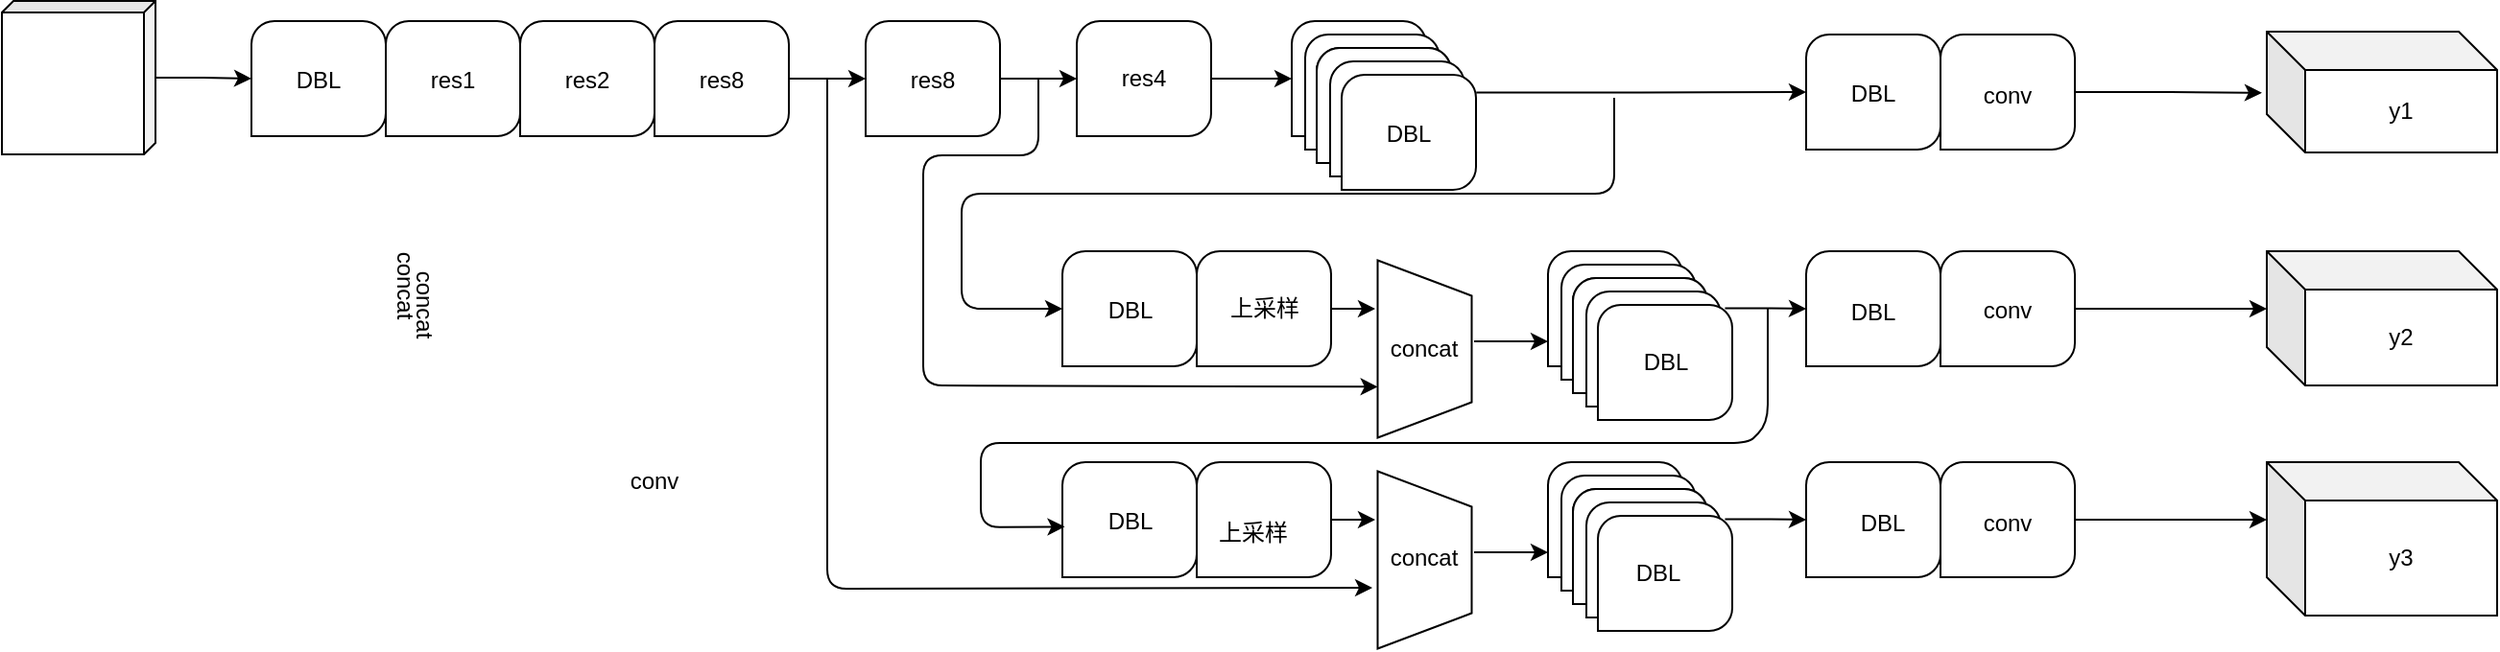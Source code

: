 <mxfile version="12.8.1" type="github"><diagram id="cxJui8YIb2qXLyrM7N-O" name="Page-1"><mxGraphModel dx="2379" dy="689" grid="1" gridSize="10" guides="1" tooltips="1" connect="1" arrows="1" fold="1" page="1" pageScale="1" pageWidth="827" pageHeight="1169" math="0" shadow="0"><root><mxCell id="0"/><mxCell id="1" parent="0"/><mxCell id="h7xeCGE2rYM3C8ICNuwG-74" value="" style="edgeStyle=orthogonalEdgeStyle;rounded=0;orthogonalLoop=1;jettySize=auto;html=1;" edge="1" parent="1" source="h7xeCGE2rYM3C8ICNuwG-2" target="h7xeCGE2rYM3C8ICNuwG-73"><mxGeometry relative="1" as="geometry"/></mxCell><mxCell id="h7xeCGE2rYM3C8ICNuwG-2" value="" style="shape=cube;whiteSpace=wrap;html=1;boundedLbl=1;backgroundOutline=1;darkOpacity=0.05;darkOpacity2=0.1;rotation=90;size=6;" vertex="1" parent="1"><mxGeometry x="-20" y="119.5" width="80" height="80" as="geometry"/></mxCell><mxCell id="h7xeCGE2rYM3C8ICNuwG-28" value="" style="edgeStyle=orthogonalEdgeStyle;rounded=0;orthogonalLoop=1;jettySize=auto;html=1;entryX=-0.021;entryY=0.506;entryDx=0;entryDy=0;entryPerimeter=0;" edge="1" parent="1" source="h7xeCGE2rYM3C8ICNuwG-4" target="h7xeCGE2rYM3C8ICNuwG-29"><mxGeometry relative="1" as="geometry"><mxPoint x="1140" y="167" as="targetPoint"/></mxGeometry></mxCell><mxCell id="h7xeCGE2rYM3C8ICNuwG-4" value="" style="verticalLabelPosition=bottom;verticalAlign=top;html=1;shape=mxgraph.basic.three_corner_round_rect;dx=6;" vertex="1" parent="1"><mxGeometry x="990" y="137" width="70" height="60" as="geometry"/></mxCell><mxCell id="h7xeCGE2rYM3C8ICNuwG-10" value="" style="verticalLabelPosition=bottom;verticalAlign=top;html=1;shape=mxgraph.basic.three_corner_round_rect;dx=6;" vertex="1" parent="1"><mxGeometry x="180" y="130" width="70" height="60" as="geometry"/></mxCell><mxCell id="h7xeCGE2rYM3C8ICNuwG-11" value="" style="verticalLabelPosition=bottom;verticalAlign=top;html=1;shape=mxgraph.basic.three_corner_round_rect;dx=6;" vertex="1" parent="1"><mxGeometry x="250" y="130" width="70" height="60" as="geometry"/></mxCell><mxCell id="h7xeCGE2rYM3C8ICNuwG-14" value="" style="edgeStyle=orthogonalEdgeStyle;rounded=0;orthogonalLoop=1;jettySize=auto;html=1;" edge="1" parent="1" source="h7xeCGE2rYM3C8ICNuwG-12" target="h7xeCGE2rYM3C8ICNuwG-13"><mxGeometry relative="1" as="geometry"/></mxCell><mxCell id="h7xeCGE2rYM3C8ICNuwG-12" value="" style="verticalLabelPosition=bottom;verticalAlign=top;html=1;shape=mxgraph.basic.three_corner_round_rect;dx=6;" vertex="1" parent="1"><mxGeometry x="320" y="130" width="70" height="60" as="geometry"/></mxCell><mxCell id="h7xeCGE2rYM3C8ICNuwG-16" value="" style="edgeStyle=orthogonalEdgeStyle;rounded=0;orthogonalLoop=1;jettySize=auto;html=1;" edge="1" parent="1" source="h7xeCGE2rYM3C8ICNuwG-13" target="h7xeCGE2rYM3C8ICNuwG-15"><mxGeometry relative="1" as="geometry"/></mxCell><mxCell id="h7xeCGE2rYM3C8ICNuwG-13" value="" style="verticalLabelPosition=bottom;verticalAlign=top;html=1;shape=mxgraph.basic.three_corner_round_rect;dx=6;" vertex="1" parent="1"><mxGeometry x="430" y="130" width="70" height="60" as="geometry"/></mxCell><mxCell id="h7xeCGE2rYM3C8ICNuwG-18" value="" style="edgeStyle=orthogonalEdgeStyle;rounded=0;orthogonalLoop=1;jettySize=auto;html=1;" edge="1" parent="1" source="h7xeCGE2rYM3C8ICNuwG-15" target="h7xeCGE2rYM3C8ICNuwG-17"><mxGeometry relative="1" as="geometry"/></mxCell><mxCell id="h7xeCGE2rYM3C8ICNuwG-15" value="" style="verticalLabelPosition=bottom;verticalAlign=top;html=1;shape=mxgraph.basic.three_corner_round_rect;dx=6;" vertex="1" parent="1"><mxGeometry x="540" y="130" width="70" height="60" as="geometry"/></mxCell><mxCell id="h7xeCGE2rYM3C8ICNuwG-17" value="" style="verticalLabelPosition=bottom;verticalAlign=top;html=1;shape=mxgraph.basic.three_corner_round_rect;dx=6;" vertex="1" parent="1"><mxGeometry x="652" y="130" width="70" height="60" as="geometry"/></mxCell><mxCell id="h7xeCGE2rYM3C8ICNuwG-19" value="" style="verticalLabelPosition=bottom;verticalAlign=top;html=1;shape=mxgraph.basic.three_corner_round_rect;dx=6;" vertex="1" parent="1"><mxGeometry x="659" y="137" width="70" height="60" as="geometry"/></mxCell><mxCell id="h7xeCGE2rYM3C8ICNuwG-20" value="" style="verticalLabelPosition=bottom;verticalAlign=top;html=1;shape=mxgraph.basic.three_corner_round_rect;dx=6;" vertex="1" parent="1"><mxGeometry x="665" y="144" width="70" height="60" as="geometry"/></mxCell><mxCell id="h7xeCGE2rYM3C8ICNuwG-21" value="" style="verticalLabelPosition=bottom;verticalAlign=top;html=1;shape=mxgraph.basic.three_corner_round_rect;dx=6;" vertex="1" parent="1"><mxGeometry x="665" y="144" width="70" height="60" as="geometry"/></mxCell><mxCell id="h7xeCGE2rYM3C8ICNuwG-22" value="" style="verticalLabelPosition=bottom;verticalAlign=top;html=1;shape=mxgraph.basic.three_corner_round_rect;dx=6;" vertex="1" parent="1"><mxGeometry x="672" y="151" width="70" height="60" as="geometry"/></mxCell><mxCell id="h7xeCGE2rYM3C8ICNuwG-26" value="" style="edgeStyle=orthogonalEdgeStyle;rounded=0;orthogonalLoop=1;jettySize=auto;html=1;exitX=1.002;exitY=0.155;exitDx=0;exitDy=0;exitPerimeter=0;" edge="1" parent="1" source="h7xeCGE2rYM3C8ICNuwG-23" target="h7xeCGE2rYM3C8ICNuwG-24"><mxGeometry relative="1" as="geometry"/></mxCell><mxCell id="h7xeCGE2rYM3C8ICNuwG-23" value="" style="verticalLabelPosition=bottom;verticalAlign=top;html=1;shape=mxgraph.basic.three_corner_round_rect;dx=6;" vertex="1" parent="1"><mxGeometry x="678" y="158" width="70" height="60" as="geometry"/></mxCell><mxCell id="h7xeCGE2rYM3C8ICNuwG-24" value="" style="verticalLabelPosition=bottom;verticalAlign=top;html=1;shape=mxgraph.basic.three_corner_round_rect;dx=6;" vertex="1" parent="1"><mxGeometry x="920" y="137" width="70" height="60" as="geometry"/></mxCell><mxCell id="h7xeCGE2rYM3C8ICNuwG-29" value="y1" style="shape=cube;whiteSpace=wrap;html=1;boundedLbl=1;backgroundOutline=1;darkOpacity=0.05;darkOpacity2=0.1;" vertex="1" parent="1"><mxGeometry x="1160" y="135.5" width="120" height="63" as="geometry"/></mxCell><mxCell id="h7xeCGE2rYM3C8ICNuwG-42" value="" style="edgeStyle=orthogonalEdgeStyle;rounded=0;orthogonalLoop=1;jettySize=auto;html=1;" edge="1" parent="1" source="h7xeCGE2rYM3C8ICNuwG-30"><mxGeometry relative="1" as="geometry"><mxPoint x="695.5" y="280" as="targetPoint"/></mxGeometry></mxCell><mxCell id="h7xeCGE2rYM3C8ICNuwG-30" value="" style="verticalLabelPosition=bottom;verticalAlign=top;html=1;shape=mxgraph.basic.three_corner_round_rect;dx=6;" vertex="1" parent="1"><mxGeometry x="602.5" y="250" width="70" height="60" as="geometry"/></mxCell><mxCell id="h7xeCGE2rYM3C8ICNuwG-31" value="" style="verticalLabelPosition=bottom;verticalAlign=top;html=1;shape=mxgraph.basic.three_corner_round_rect;dx=6;" vertex="1" parent="1"><mxGeometry x="532.5" y="250" width="70" height="60" as="geometry"/></mxCell><mxCell id="h7xeCGE2rYM3C8ICNuwG-34" value="" style="verticalLabelPosition=bottom;verticalAlign=top;html=1;shape=mxgraph.basic.three_corner_round_rect;dx=6;" vertex="1" parent="1"><mxGeometry x="785.5" y="250" width="70" height="60" as="geometry"/></mxCell><mxCell id="h7xeCGE2rYM3C8ICNuwG-35" value="" style="verticalLabelPosition=bottom;verticalAlign=top;html=1;shape=mxgraph.basic.three_corner_round_rect;dx=6;" vertex="1" parent="1"><mxGeometry x="792.5" y="257" width="70" height="60" as="geometry"/></mxCell><mxCell id="h7xeCGE2rYM3C8ICNuwG-36" value="" style="verticalLabelPosition=bottom;verticalAlign=top;html=1;shape=mxgraph.basic.three_corner_round_rect;dx=6;" vertex="1" parent="1"><mxGeometry x="798.5" y="264" width="70" height="60" as="geometry"/></mxCell><mxCell id="h7xeCGE2rYM3C8ICNuwG-37" value="" style="verticalLabelPosition=bottom;verticalAlign=top;html=1;shape=mxgraph.basic.three_corner_round_rect;dx=6;" vertex="1" parent="1"><mxGeometry x="798.5" y="264" width="70" height="60" as="geometry"/></mxCell><mxCell id="h7xeCGE2rYM3C8ICNuwG-38" value="" style="verticalLabelPosition=bottom;verticalAlign=top;html=1;shape=mxgraph.basic.three_corner_round_rect;dx=6;" vertex="1" parent="1"><mxGeometry x="805.5" y="271" width="70" height="60" as="geometry"/></mxCell><mxCell id="h7xeCGE2rYM3C8ICNuwG-46" value="" style="edgeStyle=orthogonalEdgeStyle;rounded=0;orthogonalLoop=1;jettySize=auto;html=1;exitX=0.946;exitY=0.03;exitDx=0;exitDy=0;exitPerimeter=0;" edge="1" parent="1" source="h7xeCGE2rYM3C8ICNuwG-39" target="h7xeCGE2rYM3C8ICNuwG-44"><mxGeometry relative="1" as="geometry"/></mxCell><mxCell id="h7xeCGE2rYM3C8ICNuwG-39" value="" style="verticalLabelPosition=bottom;verticalAlign=top;html=1;shape=mxgraph.basic.three_corner_round_rect;dx=6;" vertex="1" parent="1"><mxGeometry x="811.5" y="278" width="70" height="60" as="geometry"/></mxCell><mxCell id="h7xeCGE2rYM3C8ICNuwG-45" value="" style="edgeStyle=orthogonalEdgeStyle;rounded=0;orthogonalLoop=1;jettySize=auto;html=1;" edge="1" parent="1"><mxGeometry relative="1" as="geometry"><mxPoint x="747" y="297" as="sourcePoint"/><mxPoint x="785.5" y="297" as="targetPoint"/></mxGeometry></mxCell><mxCell id="h7xeCGE2rYM3C8ICNuwG-40" value="" style="shape=trapezoid;perimeter=trapezoidPerimeter;whiteSpace=wrap;html=1;rotation=90;" vertex="1" parent="1"><mxGeometry x="675" y="276.5" width="92.5" height="49" as="geometry"/></mxCell><mxCell id="h7xeCGE2rYM3C8ICNuwG-49" value="" style="edgeStyle=orthogonalEdgeStyle;rounded=0;orthogonalLoop=1;jettySize=auto;html=1;entryX=0;entryY=0;entryDx=0;entryDy=30;entryPerimeter=0;" edge="1" parent="1" source="h7xeCGE2rYM3C8ICNuwG-43" target="h7xeCGE2rYM3C8ICNuwG-47"><mxGeometry relative="1" as="geometry"><mxPoint x="1140" y="280" as="targetPoint"/></mxGeometry></mxCell><mxCell id="h7xeCGE2rYM3C8ICNuwG-43" value="" style="verticalLabelPosition=bottom;verticalAlign=top;html=1;shape=mxgraph.basic.three_corner_round_rect;dx=6;" vertex="1" parent="1"><mxGeometry x="990" y="250" width="70" height="60" as="geometry"/></mxCell><mxCell id="h7xeCGE2rYM3C8ICNuwG-44" value="" style="verticalLabelPosition=bottom;verticalAlign=top;html=1;shape=mxgraph.basic.three_corner_round_rect;dx=6;" vertex="1" parent="1"><mxGeometry x="920" y="250" width="70" height="60" as="geometry"/></mxCell><mxCell id="h7xeCGE2rYM3C8ICNuwG-47" value="y2" style="shape=cube;whiteSpace=wrap;html=1;boundedLbl=1;backgroundOutline=1;darkOpacity=0.05;darkOpacity2=0.1;" vertex="1" parent="1"><mxGeometry x="1160" y="250" width="120" height="70" as="geometry"/></mxCell><mxCell id="h7xeCGE2rYM3C8ICNuwG-50" value="" style="endArrow=classic;html=1;entryX=0;entryY=0.5;entryDx=0;entryDy=0;entryPerimeter=0;" edge="1" parent="1" target="h7xeCGE2rYM3C8ICNuwG-31"><mxGeometry width="50" height="50" relative="1" as="geometry"><mxPoint x="820" y="170" as="sourcePoint"/><mxPoint x="40" y="441" as="targetPoint"/><Array as="points"><mxPoint x="820" y="220"/><mxPoint x="650" y="220"/><mxPoint x="480" y="220"/><mxPoint x="480" y="280"/></Array></mxGeometry></mxCell><mxCell id="h7xeCGE2rYM3C8ICNuwG-51" value="" style="endArrow=classic;html=1;entryX=0.713;entryY=0.998;entryDx=0;entryDy=0;entryPerimeter=0;" edge="1" parent="1" target="h7xeCGE2rYM3C8ICNuwG-40"><mxGeometry width="50" height="50" relative="1" as="geometry"><mxPoint x="520" y="160" as="sourcePoint"/><mxPoint x="320" y="350" as="targetPoint"/><Array as="points"><mxPoint x="520" y="200"/><mxPoint x="460" y="200"/><mxPoint x="460" y="320"/></Array></mxGeometry></mxCell><mxCell id="h7xeCGE2rYM3C8ICNuwG-52" value="" style="edgeStyle=orthogonalEdgeStyle;rounded=0;orthogonalLoop=1;jettySize=auto;html=1;" edge="1" parent="1" source="h7xeCGE2rYM3C8ICNuwG-53"><mxGeometry relative="1" as="geometry"><mxPoint x="695.5" y="390" as="targetPoint"/></mxGeometry></mxCell><mxCell id="h7xeCGE2rYM3C8ICNuwG-53" value="" style="verticalLabelPosition=bottom;verticalAlign=top;html=1;shape=mxgraph.basic.three_corner_round_rect;dx=6;" vertex="1" parent="1"><mxGeometry x="602.5" y="360" width="70" height="60" as="geometry"/></mxCell><mxCell id="h7xeCGE2rYM3C8ICNuwG-54" value="" style="verticalLabelPosition=bottom;verticalAlign=top;html=1;shape=mxgraph.basic.three_corner_round_rect;dx=6;" vertex="1" parent="1"><mxGeometry x="532.5" y="360" width="70" height="60" as="geometry"/></mxCell><mxCell id="h7xeCGE2rYM3C8ICNuwG-55" value="" style="verticalLabelPosition=bottom;verticalAlign=top;html=1;shape=mxgraph.basic.three_corner_round_rect;dx=6;" vertex="1" parent="1"><mxGeometry x="785.5" y="360" width="70" height="60" as="geometry"/></mxCell><mxCell id="h7xeCGE2rYM3C8ICNuwG-56" value="" style="verticalLabelPosition=bottom;verticalAlign=top;html=1;shape=mxgraph.basic.three_corner_round_rect;dx=6;" vertex="1" parent="1"><mxGeometry x="792.5" y="367" width="70" height="60" as="geometry"/></mxCell><mxCell id="h7xeCGE2rYM3C8ICNuwG-57" value="" style="verticalLabelPosition=bottom;verticalAlign=top;html=1;shape=mxgraph.basic.three_corner_round_rect;dx=6;" vertex="1" parent="1"><mxGeometry x="798.5" y="374" width="70" height="60" as="geometry"/></mxCell><mxCell id="h7xeCGE2rYM3C8ICNuwG-58" value="" style="verticalLabelPosition=bottom;verticalAlign=top;html=1;shape=mxgraph.basic.three_corner_round_rect;dx=6;" vertex="1" parent="1"><mxGeometry x="798.5" y="374" width="70" height="60" as="geometry"/></mxCell><mxCell id="h7xeCGE2rYM3C8ICNuwG-59" value="" style="verticalLabelPosition=bottom;verticalAlign=top;html=1;shape=mxgraph.basic.three_corner_round_rect;dx=6;" vertex="1" parent="1"><mxGeometry x="805.5" y="381" width="70" height="60" as="geometry"/></mxCell><mxCell id="h7xeCGE2rYM3C8ICNuwG-60" value="" style="edgeStyle=orthogonalEdgeStyle;rounded=0;orthogonalLoop=1;jettySize=auto;html=1;exitX=0.946;exitY=0.03;exitDx=0;exitDy=0;exitPerimeter=0;" edge="1" parent="1" source="h7xeCGE2rYM3C8ICNuwG-61" target="h7xeCGE2rYM3C8ICNuwG-66"><mxGeometry relative="1" as="geometry"/></mxCell><mxCell id="h7xeCGE2rYM3C8ICNuwG-61" value="" style="verticalLabelPosition=bottom;verticalAlign=top;html=1;shape=mxgraph.basic.three_corner_round_rect;dx=6;" vertex="1" parent="1"><mxGeometry x="811.5" y="388" width="70" height="60" as="geometry"/></mxCell><mxCell id="h7xeCGE2rYM3C8ICNuwG-62" value="" style="edgeStyle=orthogonalEdgeStyle;rounded=0;orthogonalLoop=1;jettySize=auto;html=1;" edge="1" parent="1"><mxGeometry relative="1" as="geometry"><mxPoint x="747" y="407" as="sourcePoint"/><mxPoint x="785.5" y="407" as="targetPoint"/></mxGeometry></mxCell><mxCell id="h7xeCGE2rYM3C8ICNuwG-63" value="" style="shape=trapezoid;perimeter=trapezoidPerimeter;whiteSpace=wrap;html=1;rotation=90;" vertex="1" parent="1"><mxGeometry x="675" y="386.5" width="92.5" height="49" as="geometry"/></mxCell><mxCell id="h7xeCGE2rYM3C8ICNuwG-64" value="" style="edgeStyle=orthogonalEdgeStyle;rounded=0;orthogonalLoop=1;jettySize=auto;html=1;entryX=0;entryY=0;entryDx=0;entryDy=30;entryPerimeter=0;" edge="1" parent="1" source="h7xeCGE2rYM3C8ICNuwG-65" target="h7xeCGE2rYM3C8ICNuwG-67"><mxGeometry relative="1" as="geometry"><mxPoint x="1140" y="390" as="targetPoint"/></mxGeometry></mxCell><mxCell id="h7xeCGE2rYM3C8ICNuwG-65" value="" style="verticalLabelPosition=bottom;verticalAlign=top;html=1;shape=mxgraph.basic.three_corner_round_rect;dx=6;" vertex="1" parent="1"><mxGeometry x="990" y="360" width="70" height="60" as="geometry"/></mxCell><mxCell id="h7xeCGE2rYM3C8ICNuwG-66" value="" style="verticalLabelPosition=bottom;verticalAlign=top;html=1;shape=mxgraph.basic.three_corner_round_rect;dx=6;" vertex="1" parent="1"><mxGeometry x="920" y="360" width="70" height="60" as="geometry"/></mxCell><mxCell id="h7xeCGE2rYM3C8ICNuwG-67" value="y3" style="shape=cube;whiteSpace=wrap;html=1;boundedLbl=1;backgroundOutline=1;darkOpacity=0.05;darkOpacity2=0.1;" vertex="1" parent="1"><mxGeometry x="1160" y="360" width="120" height="80" as="geometry"/></mxCell><mxCell id="h7xeCGE2rYM3C8ICNuwG-68" value="" style="endArrow=classic;html=1;entryX=0.657;entryY=1.056;entryDx=0;entryDy=0;entryPerimeter=0;" edge="1" parent="1" target="h7xeCGE2rYM3C8ICNuwG-63"><mxGeometry width="50" height="50" relative="1" as="geometry"><mxPoint x="410" y="160" as="sourcePoint"/><mxPoint x="220" y="481" as="targetPoint"/><Array as="points"><mxPoint x="410" y="426"/></Array></mxGeometry></mxCell><mxCell id="h7xeCGE2rYM3C8ICNuwG-69" value="" style="endArrow=classic;html=1;entryX=0.018;entryY=0.561;entryDx=0;entryDy=0;entryPerimeter=0;" edge="1" parent="1" target="h7xeCGE2rYM3C8ICNuwG-54"><mxGeometry width="50" height="50" relative="1" as="geometry"><mxPoint x="900" y="280" as="sourcePoint"/><mxPoint x="504.5" y="458" as="targetPoint"/><Array as="points"><mxPoint x="900" y="340"/><mxPoint x="890" y="350"/><mxPoint x="490" y="350"/><mxPoint x="490" y="394"/></Array></mxGeometry></mxCell><mxCell id="h7xeCGE2rYM3C8ICNuwG-73" value="" style="verticalLabelPosition=bottom;verticalAlign=top;html=1;shape=mxgraph.basic.three_corner_round_rect;dx=6;" vertex="1" parent="1"><mxGeometry x="110" y="130" width="70" height="60" as="geometry"/></mxCell><mxCell id="h7xeCGE2rYM3C8ICNuwG-75" value="res2" style="text;html=1;strokeColor=none;fillColor=none;align=center;verticalAlign=middle;whiteSpace=wrap;rounded=0;" vertex="1" parent="1"><mxGeometry x="265" y="151" width="40" height="20" as="geometry"/></mxCell><mxCell id="h7xeCGE2rYM3C8ICNuwG-76" value="res1" style="text;html=1;strokeColor=none;fillColor=none;align=center;verticalAlign=middle;whiteSpace=wrap;rounded=0;" vertex="1" parent="1"><mxGeometry x="195" y="151" width="40" height="20" as="geometry"/></mxCell><mxCell id="h7xeCGE2rYM3C8ICNuwG-77" value="res8" style="text;html=1;strokeColor=none;fillColor=none;align=center;verticalAlign=middle;whiteSpace=wrap;rounded=0;" vertex="1" parent="1"><mxGeometry x="335" y="151" width="40" height="20" as="geometry"/></mxCell><mxCell id="h7xeCGE2rYM3C8ICNuwG-78" value="res4" style="text;html=1;strokeColor=none;fillColor=none;align=center;verticalAlign=middle;whiteSpace=wrap;rounded=0;" vertex="1" parent="1"><mxGeometry x="555" y="150" width="40" height="20" as="geometry"/></mxCell><mxCell id="h7xeCGE2rYM3C8ICNuwG-79" value="res8" style="text;html=1;strokeColor=none;fillColor=none;align=center;verticalAlign=middle;whiteSpace=wrap;rounded=0;" vertex="1" parent="1"><mxGeometry x="445" y="151" width="40" height="20" as="geometry"/></mxCell><mxCell id="h7xeCGE2rYM3C8ICNuwG-80" value="DBL" style="text;html=1;strokeColor=none;fillColor=none;align=center;verticalAlign=middle;whiteSpace=wrap;rounded=0;" vertex="1" parent="1"><mxGeometry x="125" y="151" width="40" height="20" as="geometry"/></mxCell><mxCell id="h7xeCGE2rYM3C8ICNuwG-81" value="DBL" style="text;html=1;strokeColor=none;fillColor=none;align=center;verticalAlign=middle;whiteSpace=wrap;rounded=0;" vertex="1" parent="1"><mxGeometry x="693" y="178.5" width="40" height="20" as="geometry"/></mxCell><mxCell id="h7xeCGE2rYM3C8ICNuwG-82" value="DBL" style="text;html=1;strokeColor=none;fillColor=none;align=center;verticalAlign=middle;whiteSpace=wrap;rounded=0;" vertex="1" parent="1"><mxGeometry x="547.5" y="271" width="40" height="20" as="geometry"/></mxCell><mxCell id="h7xeCGE2rYM3C8ICNuwG-83" value="DBL" style="text;html=1;strokeColor=none;fillColor=none;align=center;verticalAlign=middle;whiteSpace=wrap;rounded=0;" vertex="1" parent="1"><mxGeometry x="547.5" y="380.5" width="40" height="20" as="geometry"/></mxCell><mxCell id="h7xeCGE2rYM3C8ICNuwG-84" value="DBL" style="text;html=1;strokeColor=none;fillColor=none;align=center;verticalAlign=middle;whiteSpace=wrap;rounded=0;" vertex="1" parent="1"><mxGeometry x="935" y="272" width="40" height="20" as="geometry"/></mxCell><mxCell id="h7xeCGE2rYM3C8ICNuwG-85" value="DBL" style="text;html=1;strokeColor=none;fillColor=none;align=center;verticalAlign=middle;whiteSpace=wrap;rounded=0;" vertex="1" parent="1"><mxGeometry x="935" y="158" width="40" height="20" as="geometry"/></mxCell><mxCell id="h7xeCGE2rYM3C8ICNuwG-87" value="DBL" style="text;html=1;strokeColor=none;fillColor=none;align=center;verticalAlign=middle;whiteSpace=wrap;rounded=0;" vertex="1" parent="1"><mxGeometry x="940" y="381.5" width="40" height="20" as="geometry"/></mxCell><mxCell id="h7xeCGE2rYM3C8ICNuwG-88" value="DBL" style="text;html=1;strokeColor=none;fillColor=none;align=center;verticalAlign=middle;whiteSpace=wrap;rounded=0;" vertex="1" parent="1"><mxGeometry x="822.5" y="408" width="40" height="20" as="geometry"/></mxCell><mxCell id="h7xeCGE2rYM3C8ICNuwG-89" value="DBL" style="text;html=1;strokeColor=none;fillColor=none;align=center;verticalAlign=middle;whiteSpace=wrap;rounded=0;" vertex="1" parent="1"><mxGeometry x="827" y="298" width="40" height="20" as="geometry"/></mxCell><mxCell id="h7xeCGE2rYM3C8ICNuwG-90" value="concat" style="text;html=1;strokeColor=none;fillColor=none;align=center;verticalAlign=middle;whiteSpace=wrap;rounded=0;" vertex="1" parent="1"><mxGeometry x="701.25" y="400" width="40" height="20" as="geometry"/></mxCell><mxCell id="h7xeCGE2rYM3C8ICNuwG-91" value="上采样" style="text;html=1;strokeColor=none;fillColor=none;align=center;verticalAlign=middle;whiteSpace=wrap;rounded=0;" vertex="1" parent="1"><mxGeometry x="617.5" y="270" width="40" height="20" as="geometry"/></mxCell><mxCell id="h7xeCGE2rYM3C8ICNuwG-92" value="上采样" style="text;html=1;strokeColor=none;fillColor=none;align=center;verticalAlign=middle;whiteSpace=wrap;rounded=0;" vertex="1" parent="1"><mxGeometry x="612" y="386.5" width="40" height="20" as="geometry"/></mxCell><mxCell id="h7xeCGE2rYM3C8ICNuwG-93" value="concat" style="text;html=1;strokeColor=none;fillColor=none;align=center;verticalAlign=middle;whiteSpace=wrap;rounded=0;rotation=90;" vertex="1" parent="1"><mxGeometry x="170" y="258" width="40" height="20" as="geometry"/></mxCell><mxCell id="h7xeCGE2rYM3C8ICNuwG-94" value="concat" style="text;html=1;strokeColor=none;fillColor=none;align=center;verticalAlign=middle;whiteSpace=wrap;rounded=0;rotation=90;" vertex="1" parent="1"><mxGeometry x="180" y="268" width="40" height="20" as="geometry"/></mxCell><mxCell id="h7xeCGE2rYM3C8ICNuwG-95" value="concat" style="text;html=1;strokeColor=none;fillColor=none;align=center;verticalAlign=middle;whiteSpace=wrap;rounded=0;" vertex="1" parent="1"><mxGeometry x="701.25" y="291" width="40" height="20" as="geometry"/></mxCell><mxCell id="h7xeCGE2rYM3C8ICNuwG-96" value="conv" style="text;html=1;strokeColor=none;fillColor=none;align=center;verticalAlign=middle;whiteSpace=wrap;rounded=0;" vertex="1" parent="1"><mxGeometry x="300" y="360" width="40" height="20" as="geometry"/></mxCell><mxCell id="h7xeCGE2rYM3C8ICNuwG-97" value="conv" style="text;html=1;strokeColor=none;fillColor=none;align=center;verticalAlign=middle;whiteSpace=wrap;rounded=0;" vertex="1" parent="1"><mxGeometry x="1005" y="158.5" width="40" height="20" as="geometry"/></mxCell><mxCell id="h7xeCGE2rYM3C8ICNuwG-98" value="conv" style="text;html=1;strokeColor=none;fillColor=none;align=center;verticalAlign=middle;whiteSpace=wrap;rounded=0;" vertex="1" parent="1"><mxGeometry x="1005" y="271" width="40" height="20" as="geometry"/></mxCell><mxCell id="h7xeCGE2rYM3C8ICNuwG-99" value="conv" style="text;html=1;strokeColor=none;fillColor=none;align=center;verticalAlign=middle;whiteSpace=wrap;rounded=0;" vertex="1" parent="1"><mxGeometry x="1005" y="381.5" width="40" height="20" as="geometry"/></mxCell></root></mxGraphModel></diagram></mxfile>